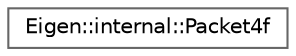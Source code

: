digraph "类继承关系图"
{
 // LATEX_PDF_SIZE
  bgcolor="transparent";
  edge [fontname=Helvetica,fontsize=10,labelfontname=Helvetica,labelfontsize=10];
  node [fontname=Helvetica,fontsize=10,shape=box,height=0.2,width=0.4];
  rankdir="LR";
  Node0 [id="Node000000",label="Eigen::internal::Packet4f",height=0.2,width=0.4,color="grey40", fillcolor="white", style="filled",URL="$struct_eigen_1_1internal_1_1_packet4f.html",tooltip=" "];
}
